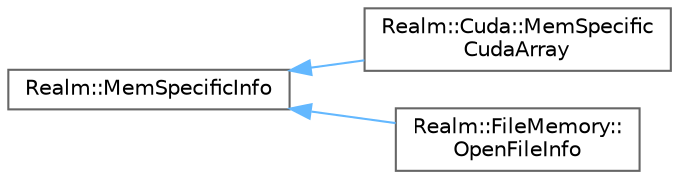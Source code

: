 digraph "Graphical Class Hierarchy"
{
 // LATEX_PDF_SIZE
  bgcolor="transparent";
  edge [fontname=Helvetica,fontsize=10,labelfontname=Helvetica,labelfontsize=10];
  node [fontname=Helvetica,fontsize=10,shape=box,height=0.2,width=0.4];
  rankdir="LR";
  Node0 [id="Node000000",label="Realm::MemSpecificInfo",height=0.2,width=0.4,color="grey40", fillcolor="white", style="filled",URL="$classRealm_1_1MemSpecificInfo.html",tooltip=" "];
  Node0 -> Node1 [id="edge189_Node000000_Node000001",dir="back",color="steelblue1",style="solid",tooltip=" "];
  Node1 [id="Node000001",label="Realm::Cuda::MemSpecific\lCudaArray",height=0.2,width=0.4,color="grey40", fillcolor="white", style="filled",URL="$classRealm_1_1Cuda_1_1MemSpecificCudaArray.html",tooltip=" "];
  Node0 -> Node2 [id="edge190_Node000000_Node000002",dir="back",color="steelblue1",style="solid",tooltip=" "];
  Node2 [id="Node000002",label="Realm::FileMemory::\lOpenFileInfo",height=0.2,width=0.4,color="grey40", fillcolor="white", style="filled",URL="$classRealm_1_1FileMemory_1_1OpenFileInfo.html",tooltip=" "];
}

